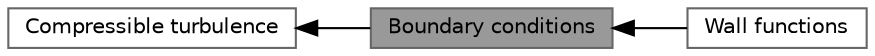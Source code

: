 digraph "Boundary conditions"
{
 // LATEX_PDF_SIZE
  bgcolor="transparent";
  edge [fontname=Helvetica,fontsize=10,labelfontname=Helvetica,labelfontsize=10];
  node [fontname=Helvetica,fontsize=10,shape=box,height=0.2,width=0.4];
  rankdir=LR;
  Node2 [id="Node000002",label="Compressible turbulence",height=0.2,width=0.4,color="grey40", fillcolor="white", style="filled",URL="$group__grpCmpTurbulence.html",tooltip=" "];
  Node1 [id="Node000001",label="Boundary conditions",height=0.2,width=0.4,color="gray40", fillcolor="grey60", style="filled", fontcolor="black",tooltip=" "];
  Node3 [id="Node000003",label="Wall functions",height=0.2,width=0.4,color="grey40", fillcolor="white", style="filled",URL="$group__grpCmpWallFunctions.html",tooltip=" "];
  Node2->Node1 [shape=plaintext, dir="back", style="solid"];
  Node1->Node3 [shape=plaintext, dir="back", style="solid"];
}
